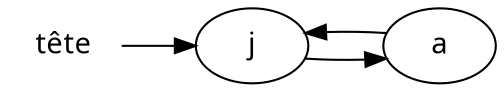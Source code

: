digraph liste {
    rankdir="LR";
    node [fontname="Courrier"];
    tete [label="tête" shape=plaintext]
    0 [label="j"];
    1 [label="a"];

    tete -> 0;
    0 -> 1;
    1 -> 0;
}
